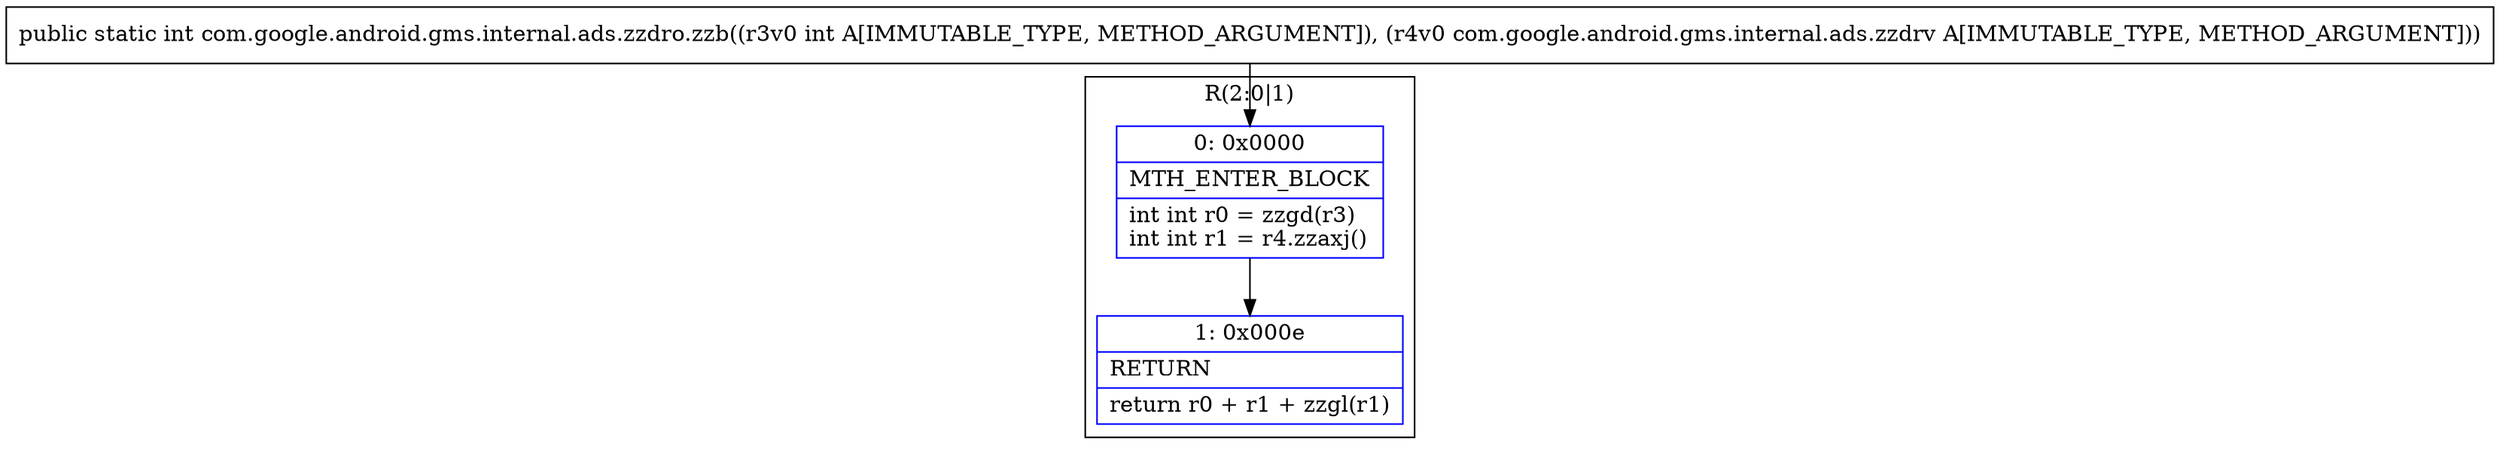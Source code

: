 digraph "CFG forcom.google.android.gms.internal.ads.zzdro.zzb(ILcom\/google\/android\/gms\/internal\/ads\/zzdrv;)I" {
subgraph cluster_Region_286800030 {
label = "R(2:0|1)";
node [shape=record,color=blue];
Node_0 [shape=record,label="{0\:\ 0x0000|MTH_ENTER_BLOCK\l|int int r0 = zzgd(r3)\lint int r1 = r4.zzaxj()\l}"];
Node_1 [shape=record,label="{1\:\ 0x000e|RETURN\l|return r0 + r1 + zzgl(r1)\l}"];
}
MethodNode[shape=record,label="{public static int com.google.android.gms.internal.ads.zzdro.zzb((r3v0 int A[IMMUTABLE_TYPE, METHOD_ARGUMENT]), (r4v0 com.google.android.gms.internal.ads.zzdrv A[IMMUTABLE_TYPE, METHOD_ARGUMENT])) }"];
MethodNode -> Node_0;
Node_0 -> Node_1;
}

